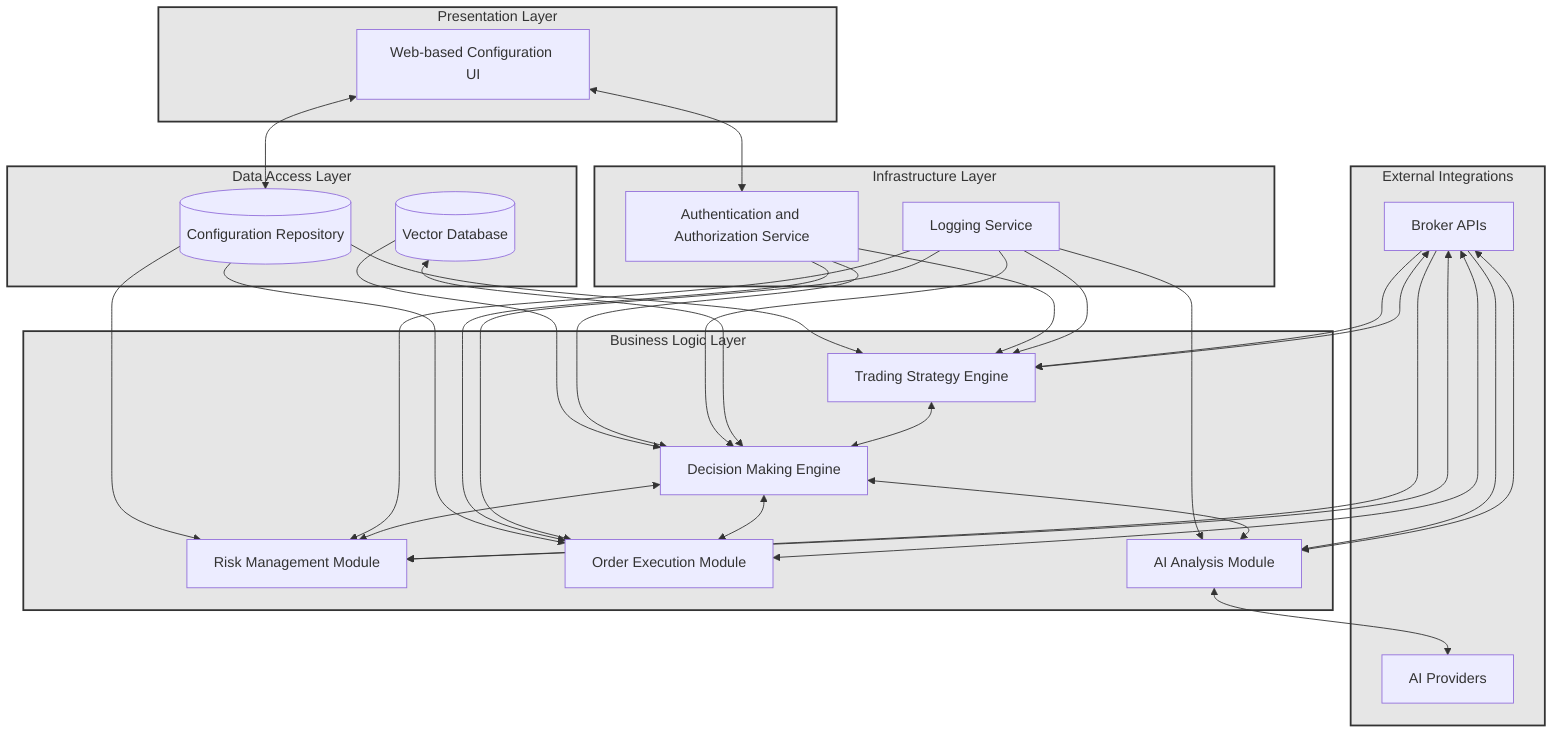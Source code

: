 graph TB
    subgraph PL[Presentation Layer]
        UI[Web-based Configuration UI]
    end

    subgraph BLL[Business Logic Layer]
        TSE[Trading Strategy Engine]
        DME[Decision Making Engine]
        RMM[Risk Management Module]
        OEM[Order Execution Module]
        AIM[AI Analysis Module]
    end

    subgraph DAL[Data Access Layer]
        CR[(Configuration Repository)]
        VDB[(Vector Database)]
    end

    subgraph IL[Infrastructure Layer]
        LMS[Logging Service]
        AAS[Authentication and Authorization Service]
    end

    subgraph EI[External Integrations]
        AIP[AI Providers]
        BA[Broker APIs]
    end

    %% Connections
    UI <--> CR
    UI <--> AAS

    BA <--> TSE
    BA <--> AIM
    BA <--> RMM
    BA <--> OEM
    TSE <--> DME
    DME <--> AIM
    DME <--> RMM
    DME <--> OEM
    AIM <--> AIP

    VDB <--> DME

    LMS --> TSE
    LMS --> DME
    LMS --> RMM
    LMS --> OEM
    LMS --> AIM

    AAS --> TSE
    AAS --> DME
    AAS --> OEM

    %% Data flows
    BA --> TSE
    BA --> AIM
    BA --> RMM
    VDB --> DME
    CR --> TSE
    CR --> RMM
    CR --> OEM

    %% Styling
    style PL fill:#e6e6e6,stroke:#333,stroke-width:2px
    style BLL fill:#e6e6e6,stroke:#333,stroke-width:2px
    style DAL fill:#e6e6e6,stroke:#333,stroke-width:2px
    style IL fill:#e6e6e6,stroke:#333,stroke-width:2px
    style EI fill:#e6e6e6,stroke:#333,stroke-width:2px